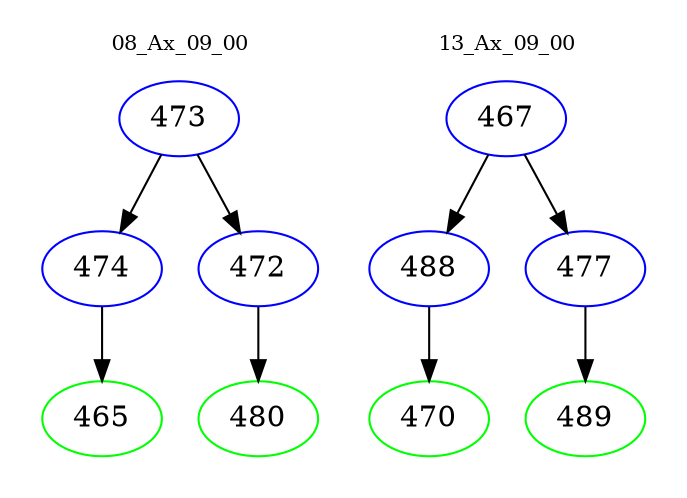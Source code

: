 digraph{
subgraph cluster_0 {
color = white
label = "08_Ax_09_00";
fontsize=10;
T0_473 [label="473", color="blue"]
T0_473 -> T0_474 [color="black"]
T0_474 [label="474", color="blue"]
T0_474 -> T0_465 [color="black"]
T0_465 [label="465", color="green"]
T0_473 -> T0_472 [color="black"]
T0_472 [label="472", color="blue"]
T0_472 -> T0_480 [color="black"]
T0_480 [label="480", color="green"]
}
subgraph cluster_1 {
color = white
label = "13_Ax_09_00";
fontsize=10;
T1_467 [label="467", color="blue"]
T1_467 -> T1_488 [color="black"]
T1_488 [label="488", color="blue"]
T1_488 -> T1_470 [color="black"]
T1_470 [label="470", color="green"]
T1_467 -> T1_477 [color="black"]
T1_477 [label="477", color="blue"]
T1_477 -> T1_489 [color="black"]
T1_489 [label="489", color="green"]
}
}
